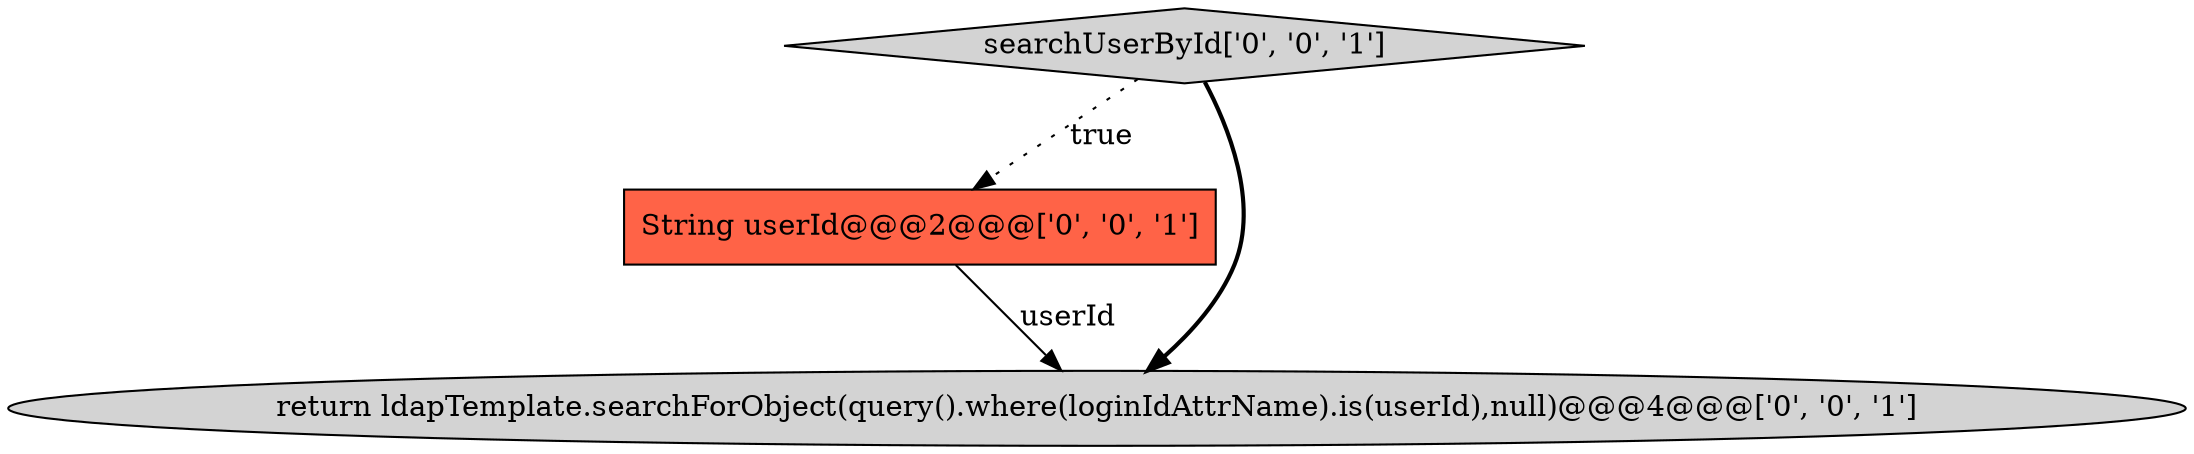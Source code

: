 digraph {
2 [style = filled, label = "searchUserById['0', '0', '1']", fillcolor = lightgray, shape = diamond image = "AAA0AAABBB3BBB"];
0 [style = filled, label = "String userId@@@2@@@['0', '0', '1']", fillcolor = tomato, shape = box image = "AAA0AAABBB3BBB"];
1 [style = filled, label = "return ldapTemplate.searchForObject(query().where(loginIdAttrName).is(userId),null)@@@4@@@['0', '0', '1']", fillcolor = lightgray, shape = ellipse image = "AAA0AAABBB3BBB"];
0->1 [style = solid, label="userId"];
2->1 [style = bold, label=""];
2->0 [style = dotted, label="true"];
}
